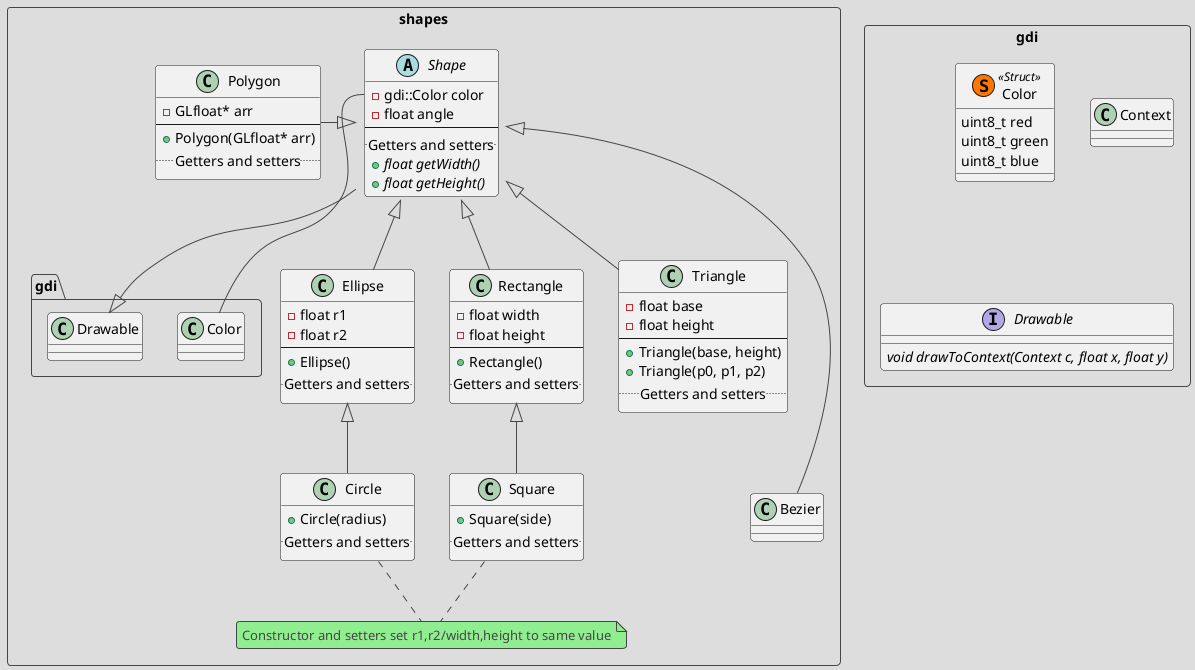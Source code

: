 @startuml
!theme toy

namespace shapes <<Rectangle>> {

    abstract Shape {
        /'
         ' - float x0
         ' - float y0
         '/
        - gdi::Color color
        - float angle
        --
        .. Getters and setters ..
        /'
         ' + {abstract} void drawToContext(context, float x, float y)
         '/
        + {abstract} float getWidth()
        + {abstract} float getHeight()
    }
    Shape --|> gdi.Drawable
    Shape::color - gdi.Color

    class Ellipse {
        - float r1
        - float r2
        --
        + Ellipse()
        .. Getters and setters ..
    }

    class Circle {
        + Circle(radius)
        .. Getters and setters ..
    }

    note "Constructor and setters set r1,r2/width,height to same value" as SameNote
    Circle .. SameNote

    class Rectangle {
        - float width
        - float height
        --
        + Rectangle()
        .. Getters and setters ..
    }

    class Square {
        + Square(side)
        .. Getters and setters ..
    }
    Square .. SameNote

    class Triangle {
        - float base
        - float height
        --
        + Triangle(base, height)
        + Triangle(p0, p1, p2)
        .. Getters and setters ..
    }

    class Polygon {
        - GLfloat* arr
        --
        + Polygon(GLfloat* arr)
        .. Getters and setters ..
    }

    class Bezier

    /'   Relations
       ============= '/

    Shape      <|-- Ellipse
    Ellipse    <|-- Circle

    Shape      <|-- Rectangle
    Rectangle  <|-- Square

    Shape      <|-- Triangle

    Polygon -|> Shape
    Shape <|--- Bezier

}

namespace gdi <<Rectangle>> {
    class Color << (S, #FF7700) Struct >> {
        uint8_t red
        uint8_t green
        uint8_t blue
    }

    class Context {}

    interface Drawable {
        {abstract} void drawToContext(Context c, float x, float y)
    }

}

/'
 ' package "window and shapes controller" <<Rectangle>> {
 '     Window "1" o-- "many" Shape : has
 ' }
 '/
@enduml
